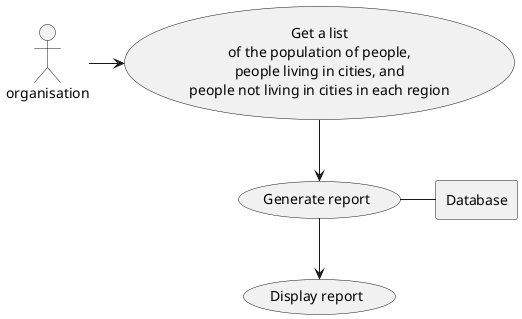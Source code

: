 @startuml
'https://plantuml.com/use-case-diagram

:organisation: as User

rectangle Database

usecase UC1 as "Get a list
of the population of people,
people living in cities, and
people not living in cities in each region"

usecase Use as "Generate report"

usecase Display as "Display report"

User -> UC1
UC1 --> Use
Use - Database
Use --> Display

@enduml